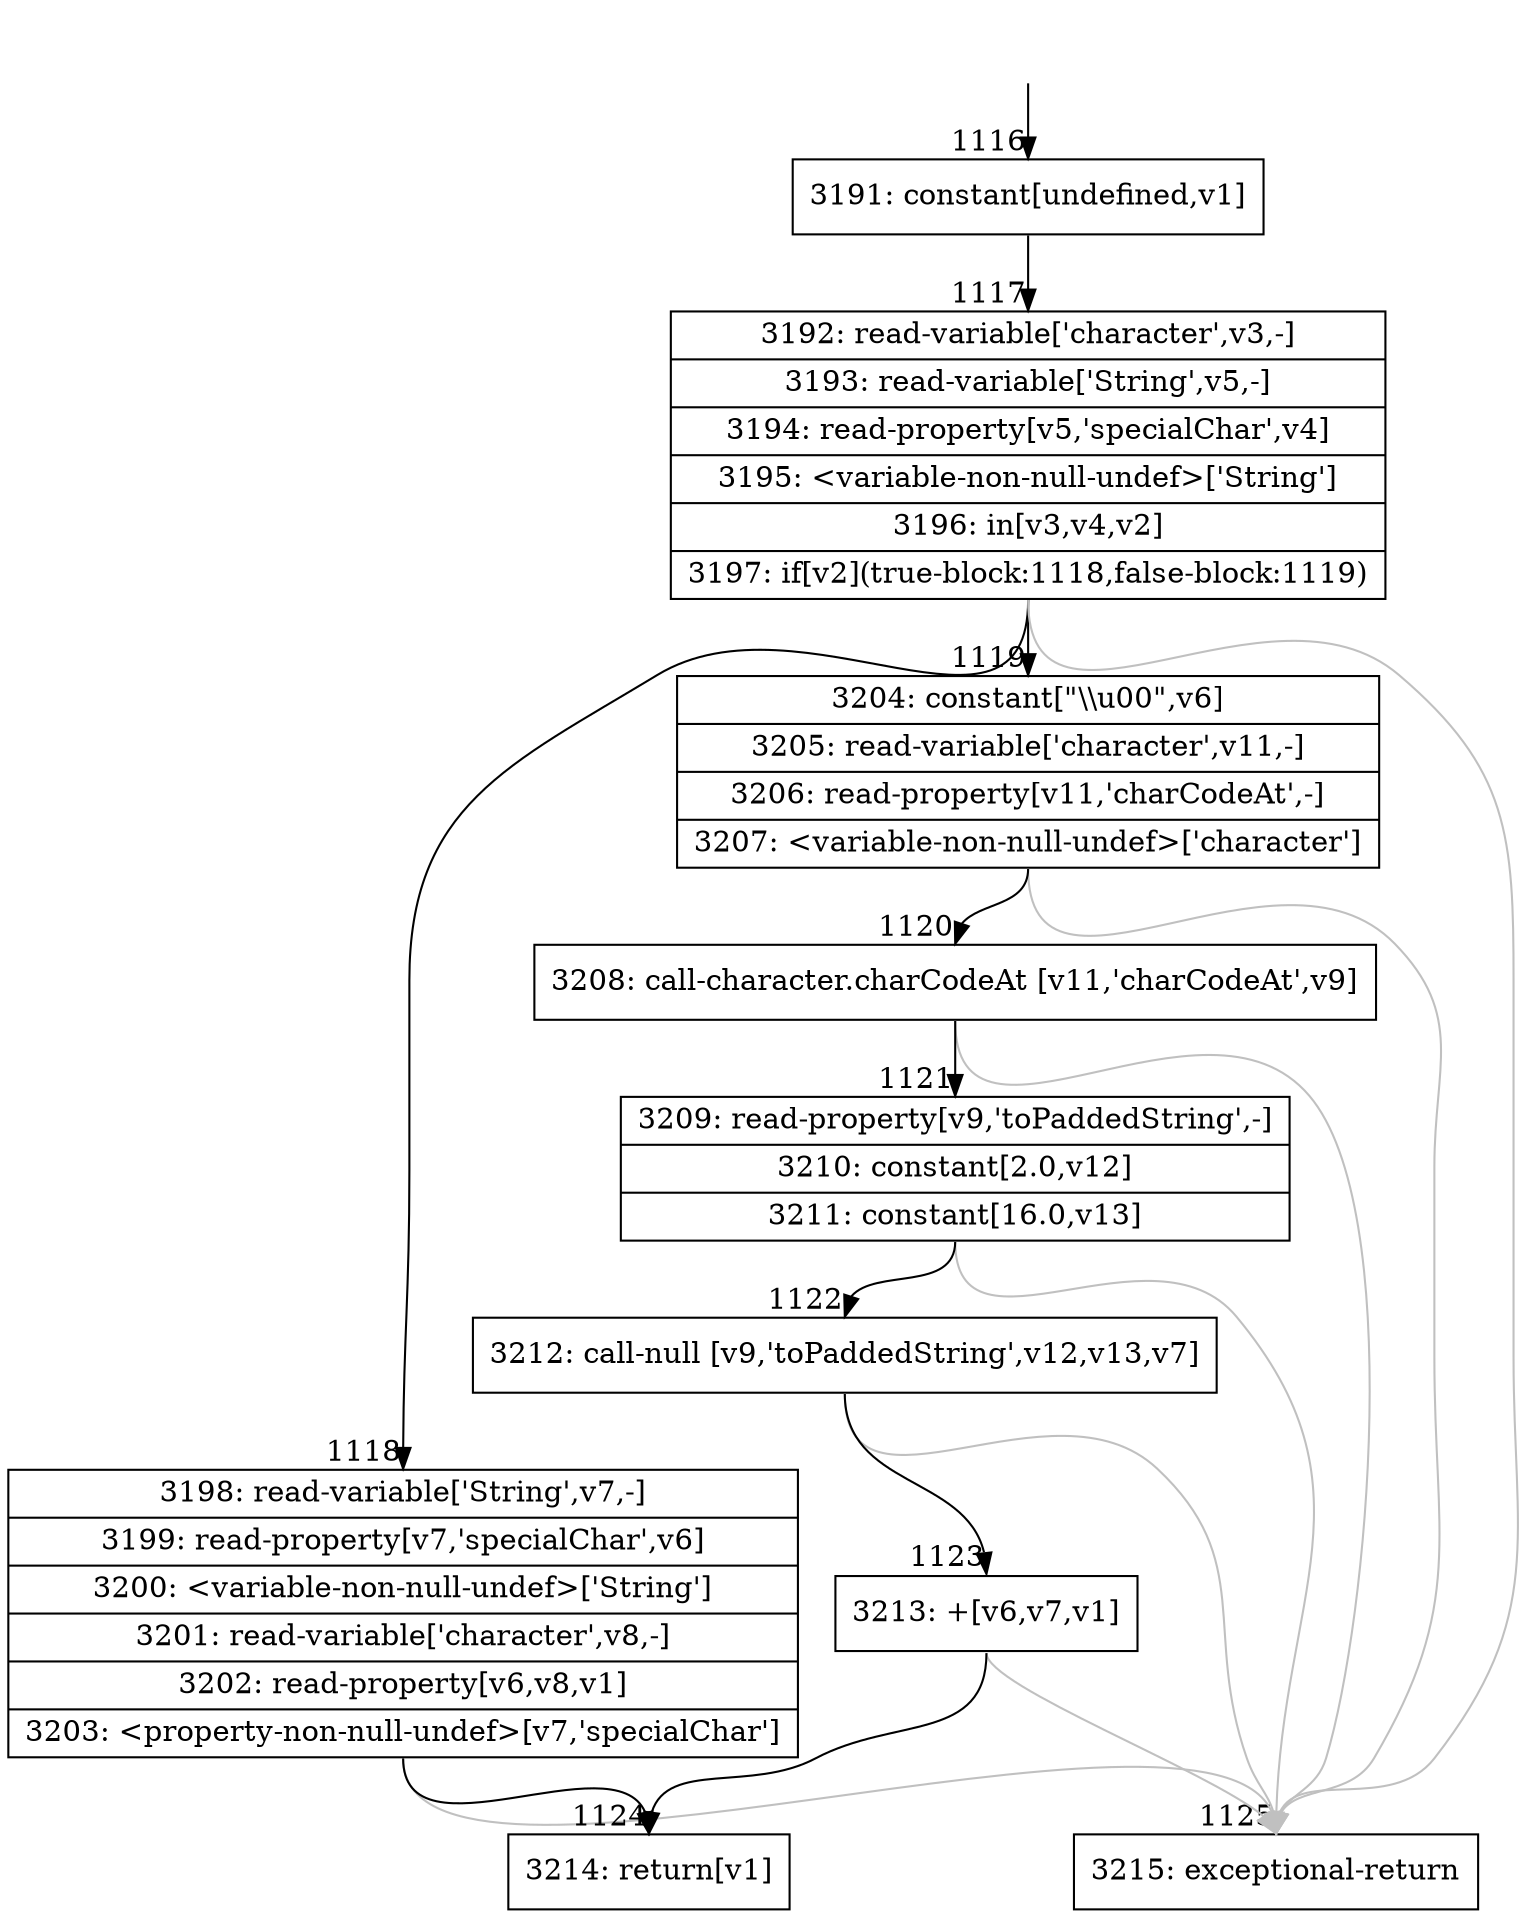 digraph {
rankdir="TD"
BB_entry96[shape=none,label=""];
BB_entry96 -> BB1116 [tailport=s, headport=n, headlabel="    1116"]
BB1116 [shape=record label="{3191: constant[undefined,v1]}" ] 
BB1116 -> BB1117 [tailport=s, headport=n, headlabel="      1117"]
BB1117 [shape=record label="{3192: read-variable['character',v3,-]|3193: read-variable['String',v5,-]|3194: read-property[v5,'specialChar',v4]|3195: \<variable-non-null-undef\>['String']|3196: in[v3,v4,v2]|3197: if[v2](true-block:1118,false-block:1119)}" ] 
BB1117 -> BB1118 [tailport=s, headport=n, headlabel="      1118"]
BB1117 -> BB1119 [tailport=s, headport=n, headlabel="      1119"]
BB1117 -> BB1125 [tailport=s, headport=n, color=gray, headlabel="      1125"]
BB1118 [shape=record label="{3198: read-variable['String',v7,-]|3199: read-property[v7,'specialChar',v6]|3200: \<variable-non-null-undef\>['String']|3201: read-variable['character',v8,-]|3202: read-property[v6,v8,v1]|3203: \<property-non-null-undef\>[v7,'specialChar']}" ] 
BB1118 -> BB1124 [tailport=s, headport=n, headlabel="      1124"]
BB1118 -> BB1125 [tailport=s, headport=n, color=gray]
BB1119 [shape=record label="{3204: constant[\"\\\\u00\",v6]|3205: read-variable['character',v11,-]|3206: read-property[v11,'charCodeAt',-]|3207: \<variable-non-null-undef\>['character']}" ] 
BB1119 -> BB1120 [tailport=s, headport=n, headlabel="      1120"]
BB1119 -> BB1125 [tailport=s, headport=n, color=gray]
BB1120 [shape=record label="{3208: call-character.charCodeAt [v11,'charCodeAt',v9]}" ] 
BB1120 -> BB1121 [tailport=s, headport=n, headlabel="      1121"]
BB1120 -> BB1125 [tailport=s, headport=n, color=gray]
BB1121 [shape=record label="{3209: read-property[v9,'toPaddedString',-]|3210: constant[2.0,v12]|3211: constant[16.0,v13]}" ] 
BB1121 -> BB1122 [tailport=s, headport=n, headlabel="      1122"]
BB1121 -> BB1125 [tailport=s, headport=n, color=gray]
BB1122 [shape=record label="{3212: call-null [v9,'toPaddedString',v12,v13,v7]}" ] 
BB1122 -> BB1123 [tailport=s, headport=n, headlabel="      1123"]
BB1122 -> BB1125 [tailport=s, headport=n, color=gray]
BB1123 [shape=record label="{3213: +[v6,v7,v1]}" ] 
BB1123 -> BB1124 [tailport=s, headport=n]
BB1123 -> BB1125 [tailport=s, headport=n, color=gray]
BB1124 [shape=record label="{3214: return[v1]}" ] 
BB1125 [shape=record label="{3215: exceptional-return}" ] 
//#$~ 716
}
